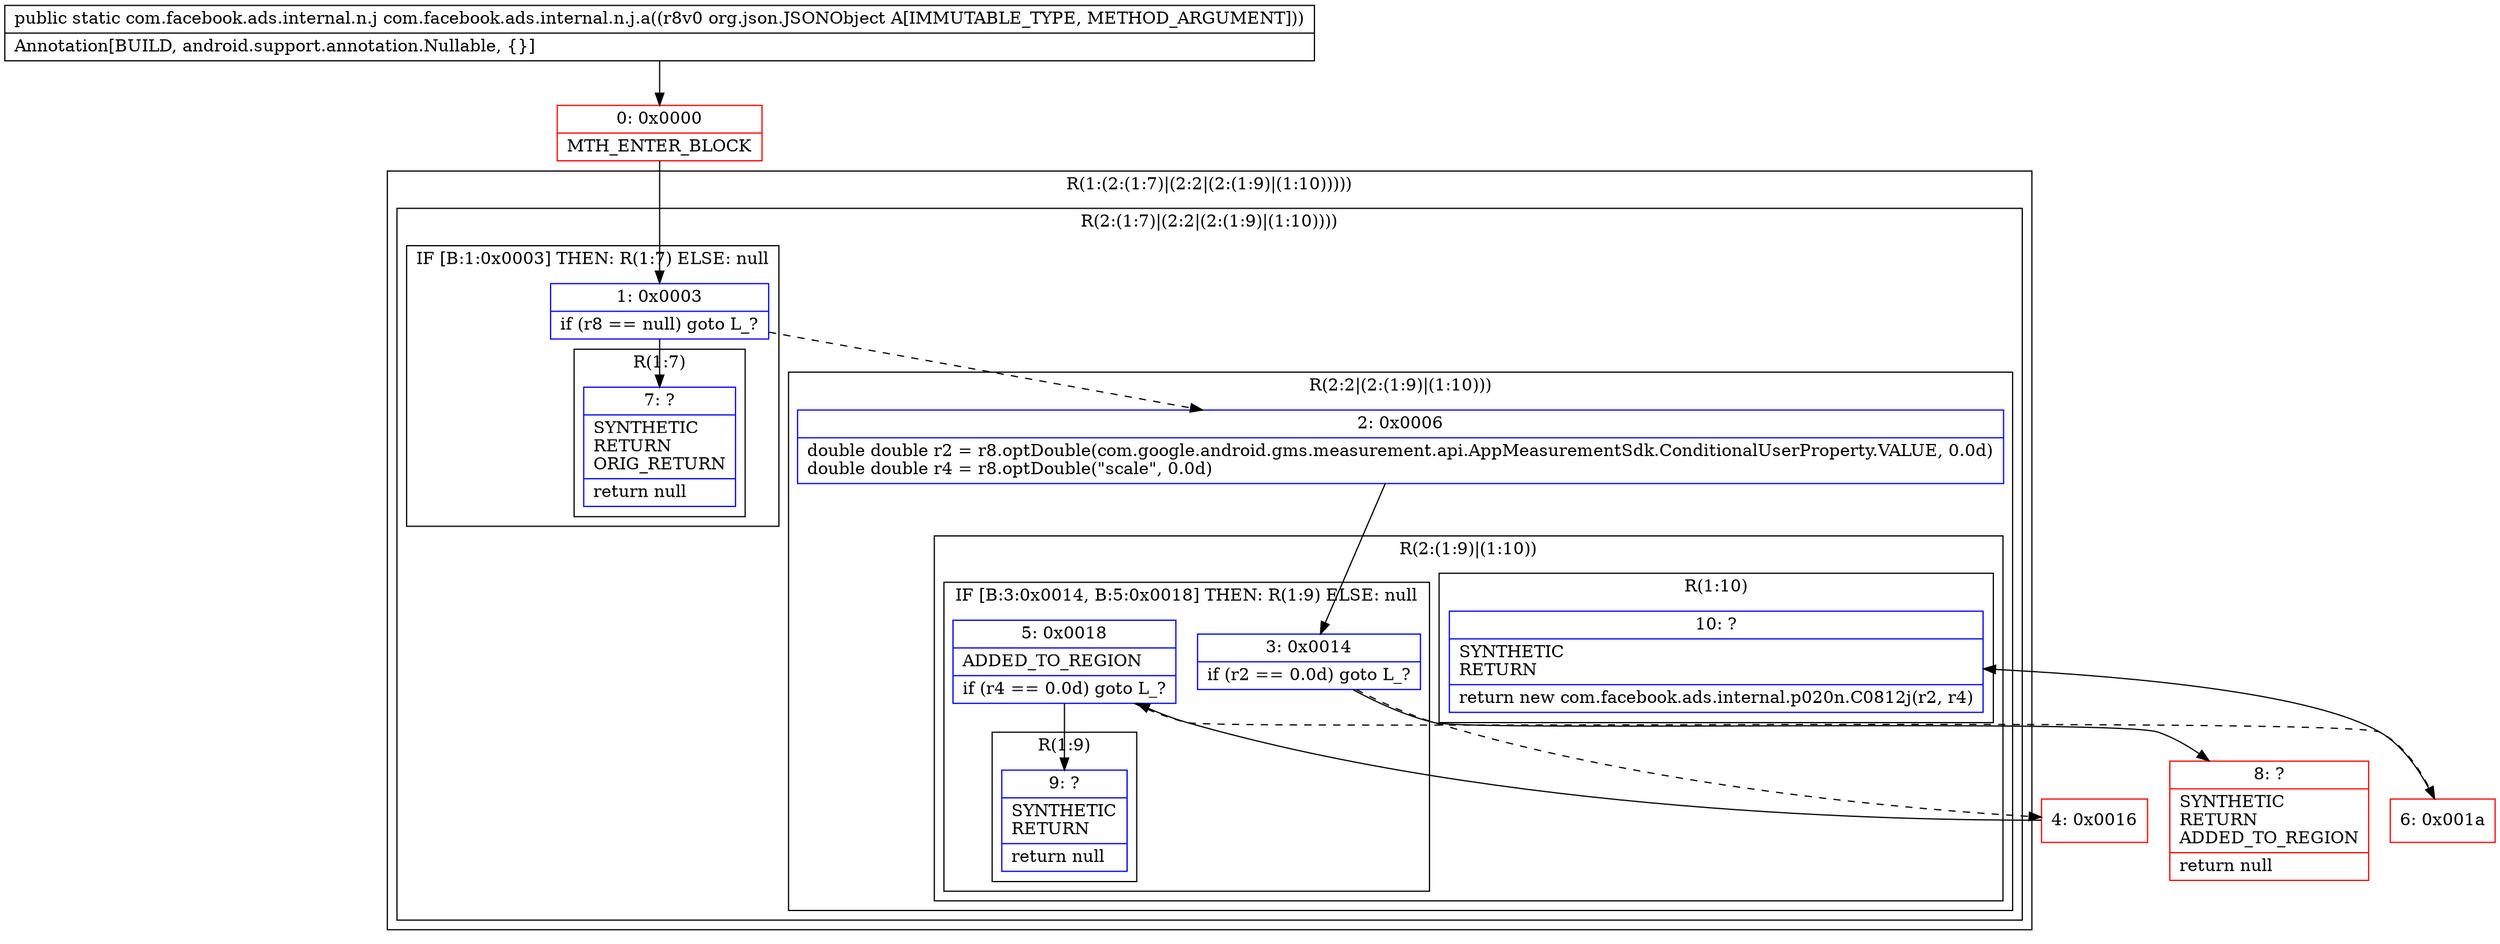 digraph "CFG forcom.facebook.ads.internal.n.j.a(Lorg\/json\/JSONObject;)Lcom\/facebook\/ads\/internal\/n\/j;" {
subgraph cluster_Region_1929375101 {
label = "R(1:(2:(1:7)|(2:2|(2:(1:9)|(1:10)))))";
node [shape=record,color=blue];
subgraph cluster_Region_1117879854 {
label = "R(2:(1:7)|(2:2|(2:(1:9)|(1:10))))";
node [shape=record,color=blue];
subgraph cluster_IfRegion_1512026850 {
label = "IF [B:1:0x0003] THEN: R(1:7) ELSE: null";
node [shape=record,color=blue];
Node_1 [shape=record,label="{1\:\ 0x0003|if (r8 == null) goto L_?\l}"];
subgraph cluster_Region_1799096409 {
label = "R(1:7)";
node [shape=record,color=blue];
Node_7 [shape=record,label="{7\:\ ?|SYNTHETIC\lRETURN\lORIG_RETURN\l|return null\l}"];
}
}
subgraph cluster_Region_1214880580 {
label = "R(2:2|(2:(1:9)|(1:10)))";
node [shape=record,color=blue];
Node_2 [shape=record,label="{2\:\ 0x0006|double double r2 = r8.optDouble(com.google.android.gms.measurement.api.AppMeasurementSdk.ConditionalUserProperty.VALUE, 0.0d)\ldouble double r4 = r8.optDouble(\"scale\", 0.0d)\l}"];
subgraph cluster_Region_1713734726 {
label = "R(2:(1:9)|(1:10))";
node [shape=record,color=blue];
subgraph cluster_IfRegion_481659775 {
label = "IF [B:3:0x0014, B:5:0x0018] THEN: R(1:9) ELSE: null";
node [shape=record,color=blue];
Node_3 [shape=record,label="{3\:\ 0x0014|if (r2 == 0.0d) goto L_?\l}"];
Node_5 [shape=record,label="{5\:\ 0x0018|ADDED_TO_REGION\l|if (r4 == 0.0d) goto L_?\l}"];
subgraph cluster_Region_800904866 {
label = "R(1:9)";
node [shape=record,color=blue];
Node_9 [shape=record,label="{9\:\ ?|SYNTHETIC\lRETURN\l|return null\l}"];
}
}
subgraph cluster_Region_296821482 {
label = "R(1:10)";
node [shape=record,color=blue];
Node_10 [shape=record,label="{10\:\ ?|SYNTHETIC\lRETURN\l|return new com.facebook.ads.internal.p020n.C0812j(r2, r4)\l}"];
}
}
}
}
}
Node_0 [shape=record,color=red,label="{0\:\ 0x0000|MTH_ENTER_BLOCK\l}"];
Node_4 [shape=record,color=red,label="{4\:\ 0x0016}"];
Node_6 [shape=record,color=red,label="{6\:\ 0x001a}"];
Node_8 [shape=record,color=red,label="{8\:\ ?|SYNTHETIC\lRETURN\lADDED_TO_REGION\l|return null\l}"];
MethodNode[shape=record,label="{public static com.facebook.ads.internal.n.j com.facebook.ads.internal.n.j.a((r8v0 org.json.JSONObject A[IMMUTABLE_TYPE, METHOD_ARGUMENT]))  | Annotation[BUILD, android.support.annotation.Nullable, \{\}]\l}"];
MethodNode -> Node_0;
Node_1 -> Node_2[style=dashed];
Node_1 -> Node_7;
Node_2 -> Node_3;
Node_3 -> Node_4[style=dashed];
Node_3 -> Node_8;
Node_5 -> Node_6[style=dashed];
Node_5 -> Node_9;
Node_0 -> Node_1;
Node_4 -> Node_5;
Node_6 -> Node_10;
}

